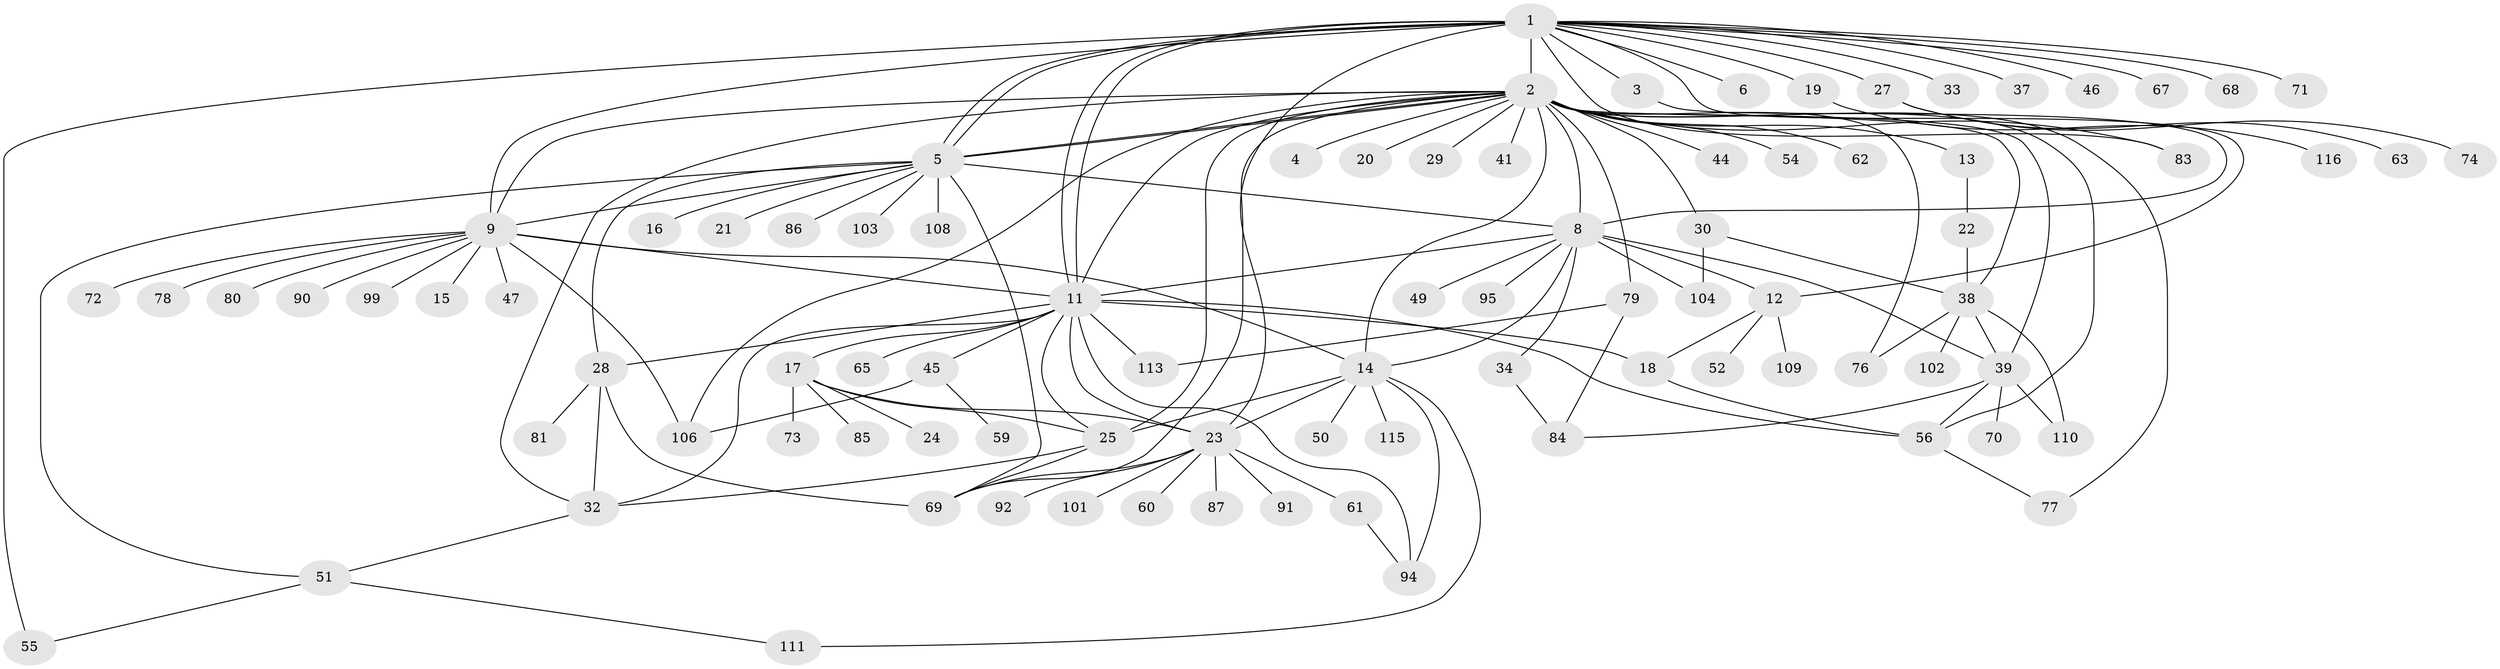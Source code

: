 // original degree distribution, {20: 0.008620689655172414, 22: 0.008620689655172414, 3: 0.14655172413793102, 1: 0.45689655172413796, 15: 0.008620689655172414, 8: 0.008620689655172414, 10: 0.017241379310344827, 13: 0.008620689655172414, 7: 0.017241379310344827, 18: 0.008620689655172414, 4: 0.05172413793103448, 9: 0.008620689655172414, 6: 0.008620689655172414, 5: 0.04310344827586207, 2: 0.19827586206896552}
// Generated by graph-tools (version 1.1) at 2025/11/02/27/25 16:11:15]
// undirected, 88 vertices, 138 edges
graph export_dot {
graph [start="1"]
  node [color=gray90,style=filled];
  1 [super="+10"];
  2 [super="+7"];
  3 [super="+58"];
  4;
  5 [super="+35"];
  6;
  8 [super="+57"];
  9 [super="+93"];
  11 [super="+107"];
  12 [super="+36"];
  13 [super="+88"];
  14 [super="+64"];
  15;
  16;
  17 [super="+53"];
  18 [super="+31"];
  19 [super="+48"];
  20;
  21;
  22 [super="+43"];
  23 [super="+42"];
  24;
  25 [super="+26"];
  27;
  28 [super="+40"];
  29;
  30 [super="+66"];
  32 [super="+105"];
  33;
  34;
  37;
  38 [super="+97"];
  39 [super="+82"];
  41;
  44;
  45 [super="+98"];
  46;
  47;
  49;
  50;
  51;
  52;
  54;
  55 [super="+75"];
  56 [super="+114"];
  59;
  60;
  61;
  62;
  63;
  65;
  67 [super="+112"];
  68;
  69;
  70;
  71;
  72;
  73;
  74;
  76;
  77;
  78;
  79;
  80;
  81;
  83 [super="+89"];
  84;
  85;
  86 [super="+100"];
  87;
  90 [super="+96"];
  91;
  92;
  94;
  95;
  99;
  101;
  102;
  103;
  104;
  106;
  108;
  109;
  110;
  111;
  113;
  115;
  116;
  1 -- 2 [weight=2];
  1 -- 3;
  1 -- 5 [weight=2];
  1 -- 5;
  1 -- 6;
  1 -- 11 [weight=2];
  1 -- 11;
  1 -- 19;
  1 -- 27;
  1 -- 46;
  1 -- 67;
  1 -- 68;
  1 -- 71;
  1 -- 9 [weight=2];
  1 -- 33;
  1 -- 37;
  1 -- 55;
  1 -- 23 [weight=2];
  1 -- 83;
  1 -- 12;
  2 -- 4;
  2 -- 5;
  2 -- 5;
  2 -- 9;
  2 -- 11;
  2 -- 14;
  2 -- 20;
  2 -- 25;
  2 -- 29;
  2 -- 30;
  2 -- 38;
  2 -- 41;
  2 -- 44;
  2 -- 62;
  2 -- 76;
  2 -- 77;
  2 -- 79;
  2 -- 106;
  2 -- 69;
  2 -- 13;
  2 -- 83;
  2 -- 54;
  2 -- 8;
  2 -- 39;
  2 -- 56;
  2 -- 32;
  3 -- 8;
  5 -- 9;
  5 -- 16;
  5 -- 21;
  5 -- 28;
  5 -- 51;
  5 -- 69;
  5 -- 86;
  5 -- 103;
  5 -- 108;
  5 -- 8;
  8 -- 11;
  8 -- 12;
  8 -- 34;
  8 -- 39;
  8 -- 49;
  8 -- 95;
  8 -- 104;
  8 -- 14;
  9 -- 11;
  9 -- 14;
  9 -- 15;
  9 -- 47;
  9 -- 72;
  9 -- 78;
  9 -- 80;
  9 -- 90;
  9 -- 106;
  9 -- 99;
  11 -- 17;
  11 -- 18;
  11 -- 32;
  11 -- 45 [weight=2];
  11 -- 56;
  11 -- 65;
  11 -- 113;
  11 -- 28;
  11 -- 94;
  11 -- 23;
  11 -- 25;
  12 -- 52;
  12 -- 109;
  12 -- 18;
  13 -- 22;
  14 -- 23;
  14 -- 25;
  14 -- 50;
  14 -- 94;
  14 -- 111;
  14 -- 115;
  17 -- 23;
  17 -- 24;
  17 -- 73;
  17 -- 85;
  17 -- 25;
  18 -- 56;
  19 -- 116;
  22 -- 38;
  23 -- 92;
  23 -- 69;
  23 -- 101;
  23 -- 87;
  23 -- 91;
  23 -- 60;
  23 -- 61;
  25 -- 69;
  25 -- 32;
  27 -- 63;
  27 -- 74;
  28 -- 69;
  28 -- 81;
  28 -- 32;
  30 -- 38;
  30 -- 104;
  32 -- 51;
  34 -- 84;
  38 -- 76;
  38 -- 102;
  38 -- 110;
  38 -- 39;
  39 -- 70;
  39 -- 84;
  39 -- 56;
  39 -- 110;
  45 -- 59;
  45 -- 106;
  51 -- 111;
  51 -- 55;
  56 -- 77;
  61 -- 94;
  79 -- 84;
  79 -- 113;
}
